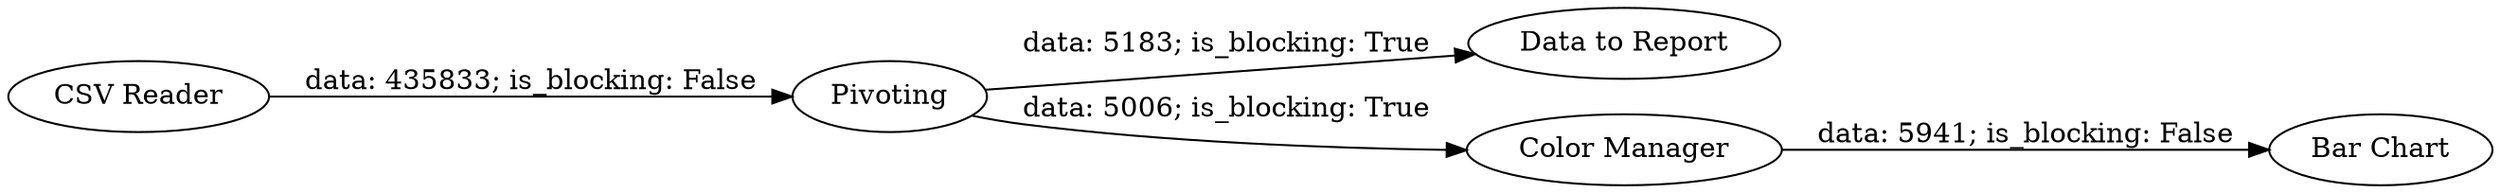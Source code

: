digraph {
	"-4643666926371607378_3" [label="Data to Report"]
	"-4643666926371607378_4" [label="Bar Chart"]
	"-4643666926371607378_2" [label=Pivoting]
	"-4643666926371607378_1" [label="CSV Reader"]
	"-4643666926371607378_5" [label="Color Manager"]
	"-4643666926371607378_2" -> "-4643666926371607378_3" [label="data: 5183; is_blocking: True"]
	"-4643666926371607378_5" -> "-4643666926371607378_4" [label="data: 5941; is_blocking: False"]
	"-4643666926371607378_2" -> "-4643666926371607378_5" [label="data: 5006; is_blocking: True"]
	"-4643666926371607378_1" -> "-4643666926371607378_2" [label="data: 435833; is_blocking: False"]
	rankdir=LR
}
